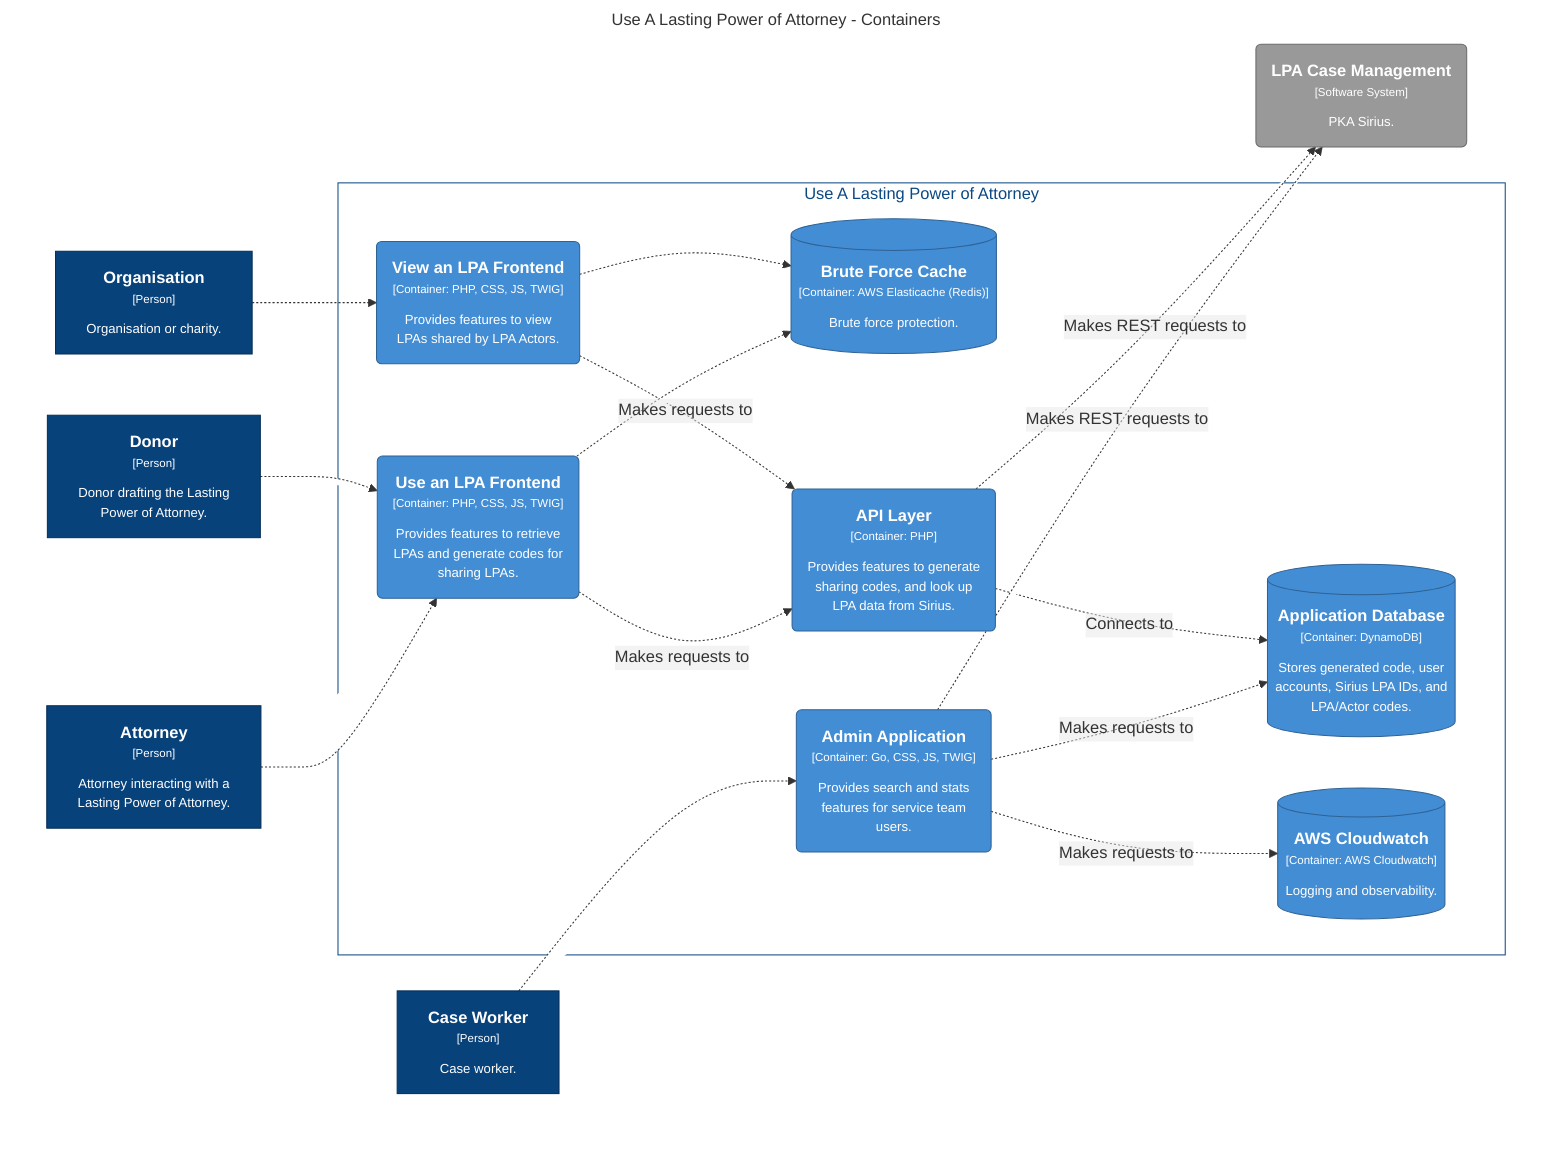 graph TB
  linkStyle default fill:#ffffff

  subgraph diagram [Use A Lasting Power of Attorney - Containers]
    style diagram fill:#ffffff,stroke:#ffffff

    2["<div style='font-weight: bold'>Attorney</div><div style='font-size: 70%; margin-top: 0px'>[Person]</div><div style='font-size: 80%; margin-top:10px'>Attorney interacting with a<br />Lasting Power of Attorney.</div>"]
    style 2 fill:#08427b,stroke:#052e56,color:#ffffff
    3["<div style='font-weight: bold'>Donor</div><div style='font-size: 70%; margin-top: 0px'>[Person]</div><div style='font-size: 80%; margin-top:10px'>Donor drafting the Lasting<br />Power of Attorney.</div>"]
    style 3 fill:#08427b,stroke:#052e56,color:#ffffff
    5["<div style='font-weight: bold'>Case Worker</div><div style='font-size: 70%; margin-top: 0px'>[Person]</div><div style='font-size: 80%; margin-top:10px'>Case worker.</div>"]
    style 5 fill:#08427b,stroke:#052e56,color:#ffffff
    6["<div style='font-weight: bold'>Organisation</div><div style='font-size: 70%; margin-top: 0px'>[Person]</div><div style='font-size: 80%; margin-top:10px'>Organisation or charity.</div>"]
    style 6 fill:#08427b,stroke:#052e56,color:#ffffff
    7("<div style='font-weight: bold'>LPA Case Management</div><div style='font-size: 70%; margin-top: 0px'>[Software System]</div><div style='font-size: 80%; margin-top:10px'>PKA Sirius.</div>")
    style 7 fill:#999999,stroke:#6b6b6b,color:#ffffff

    subgraph 16 [Use A Lasting Power of Attorney]
      style 16 fill:#ffffff,stroke:#0b4884,color:#0b4884

      17[("<div style='font-weight: bold'>Application Database</div><div style='font-size: 70%; margin-top: 0px'>[Container: DynamoDB]</div><div style='font-size: 80%; margin-top:10px'>Stores generated code, user<br />accounts, Sirius LPA IDs, and<br />LPA/Actor codes.</div>")]
      style 17 fill:#438dd5,stroke:#2e6295,color:#ffffff
      18[("<div style='font-weight: bold'>AWS Cloudwatch</div><div style='font-size: 70%; margin-top: 0px'>[Container: AWS Cloudwatch]</div><div style='font-size: 80%; margin-top:10px'>Logging and observability.</div>")]
      style 18 fill:#438dd5,stroke:#2e6295,color:#ffffff
      19[("<div style='font-weight: bold'>Brute Force Cache</div><div style='font-size: 70%; margin-top: 0px'>[Container: AWS Elasticache (Redis)]</div><div style='font-size: 80%; margin-top:10px'>Brute force protection.</div>")]
      style 19 fill:#438dd5,stroke:#2e6295,color:#ffffff
      20("<div style='font-weight: bold'>API Layer</div><div style='font-size: 70%; margin-top: 0px'>[Container: PHP]</div><div style='font-size: 80%; margin-top:10px'>Provides features to generate<br />sharing codes, and look up<br />LPA data from Sirius.</div>")
      style 20 fill:#438dd5,stroke:#2e6295,color:#ffffff
      36("<div style='font-weight: bold'>View an LPA Frontend</div><div style='font-size: 70%; margin-top: 0px'>[Container: PHP, CSS, JS, TWIG]</div><div style='font-size: 80%; margin-top:10px'>Provides features to view<br />LPAs shared by LPA Actors.</div>")
      style 36 fill:#438dd5,stroke:#2e6295,color:#ffffff
      52("<div style='font-weight: bold'>Use an LPA Frontend</div><div style='font-size: 70%; margin-top: 0px'>[Container: PHP, CSS, JS, TWIG]</div><div style='font-size: 80%; margin-top:10px'>Provides features to retrieve<br />LPAs and generate codes for<br />sharing LPAs.</div>")
      style 52 fill:#438dd5,stroke:#2e6295,color:#ffffff
      68("<div style='font-weight: bold'>Admin Application</div><div style='font-size: 70%; margin-top: 0px'>[Container: Go, CSS, JS, TWIG]</div><div style='font-size: 80%; margin-top:10px'>Provides search and stats<br />features for service team<br />users.</div>")
      style 68 fill:#438dd5,stroke:#2e6295,color:#ffffff
    end

    20-. "<div>Makes REST requests to</div><div style='font-size: 70%'></div>" .->7
    20-. "<div>Connects to</div><div style='font-size: 70%'></div>" .->17
    36-. "<div></div><div style='font-size: 70%'></div>" .->19
    36-. "<div>Makes requests to</div><div style='font-size: 70%'></div>" .->20
    52-. "<div></div><div style='font-size: 70%'></div>" .->19
    52-. "<div>Makes requests to</div><div style='font-size: 70%'></div>" .->20
    68-. "<div>Makes requests to</div><div style='font-size: 70%'></div>" .->17
    68-. "<div>Makes requests to</div><div style='font-size: 70%'></div>" .->18
    68-. "<div>Makes REST requests to</div><div style='font-size: 70%'></div>" .->7
    3-. "<div></div><div style='font-size: 70%'></div>" .->52
    2-. "<div></div><div style='font-size: 70%'></div>" .->52
    6-. "<div></div><div style='font-size: 70%'></div>" .->36
    5-. "<div></div><div style='font-size: 70%'></div>" .->68
  end